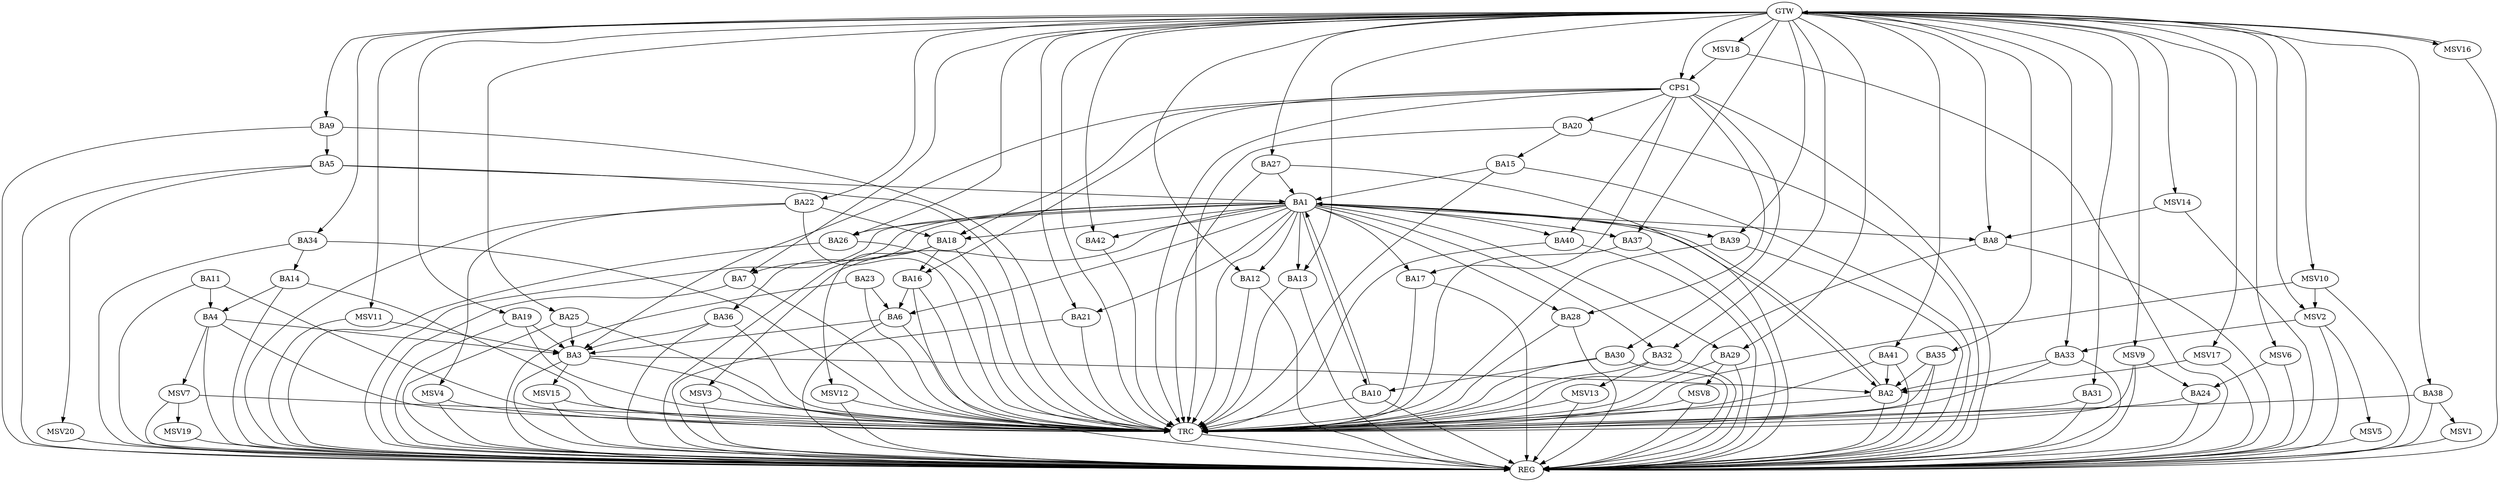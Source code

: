 strict digraph G {
  BA1 [ label="BA1" ];
  BA2 [ label="BA2" ];
  BA3 [ label="BA3" ];
  BA4 [ label="BA4" ];
  BA5 [ label="BA5" ];
  BA6 [ label="BA6" ];
  BA7 [ label="BA7" ];
  BA8 [ label="BA8" ];
  BA9 [ label="BA9" ];
  BA10 [ label="BA10" ];
  BA11 [ label="BA11" ];
  BA12 [ label="BA12" ];
  BA13 [ label="BA13" ];
  BA14 [ label="BA14" ];
  BA15 [ label="BA15" ];
  BA16 [ label="BA16" ];
  BA17 [ label="BA17" ];
  BA18 [ label="BA18" ];
  BA19 [ label="BA19" ];
  BA20 [ label="BA20" ];
  BA21 [ label="BA21" ];
  BA22 [ label="BA22" ];
  BA23 [ label="BA23" ];
  BA24 [ label="BA24" ];
  BA25 [ label="BA25" ];
  BA26 [ label="BA26" ];
  BA27 [ label="BA27" ];
  BA28 [ label="BA28" ];
  BA29 [ label="BA29" ];
  BA30 [ label="BA30" ];
  BA31 [ label="BA31" ];
  BA32 [ label="BA32" ];
  BA33 [ label="BA33" ];
  BA34 [ label="BA34" ];
  BA35 [ label="BA35" ];
  BA36 [ label="BA36" ];
  BA37 [ label="BA37" ];
  BA38 [ label="BA38" ];
  BA39 [ label="BA39" ];
  BA40 [ label="BA40" ];
  BA41 [ label="BA41" ];
  BA42 [ label="BA42" ];
  CPS1 [ label="CPS1" ];
  GTW [ label="GTW" ];
  REG [ label="REG" ];
  TRC [ label="TRC" ];
  MSV1 [ label="MSV1" ];
  MSV2 [ label="MSV2" ];
  MSV3 [ label="MSV3" ];
  MSV4 [ label="MSV4" ];
  MSV5 [ label="MSV5" ];
  MSV6 [ label="MSV6" ];
  MSV7 [ label="MSV7" ];
  MSV8 [ label="MSV8" ];
  MSV9 [ label="MSV9" ];
  MSV10 [ label="MSV10" ];
  MSV11 [ label="MSV11" ];
  MSV12 [ label="MSV12" ];
  MSV13 [ label="MSV13" ];
  MSV14 [ label="MSV14" ];
  MSV15 [ label="MSV15" ];
  MSV16 [ label="MSV16" ];
  MSV17 [ label="MSV17" ];
  MSV18 [ label="MSV18" ];
  MSV19 [ label="MSV19" ];
  MSV20 [ label="MSV20" ];
  BA1 -> BA2;
  BA2 -> BA1;
  BA3 -> BA2;
  BA4 -> BA3;
  BA5 -> BA1;
  BA6 -> BA3;
  BA9 -> BA5;
  BA10 -> BA1;
  BA11 -> BA4;
  BA14 -> BA4;
  BA15 -> BA1;
  BA16 -> BA6;
  BA18 -> BA16;
  BA19 -> BA3;
  BA20 -> BA15;
  BA22 -> BA18;
  BA23 -> BA6;
  BA25 -> BA3;
  BA27 -> BA1;
  BA30 -> BA10;
  BA33 -> BA2;
  BA34 -> BA14;
  BA35 -> BA2;
  BA36 -> BA3;
  BA41 -> BA2;
  CPS1 -> BA16;
  CPS1 -> BA40;
  CPS1 -> BA20;
  CPS1 -> BA30;
  CPS1 -> BA28;
  CPS1 -> BA17;
  CPS1 -> BA18;
  CPS1 -> BA3;
  GTW -> BA7;
  GTW -> BA8;
  GTW -> BA9;
  GTW -> BA12;
  GTW -> BA13;
  GTW -> BA19;
  GTW -> BA21;
  GTW -> BA22;
  GTW -> BA25;
  GTW -> BA26;
  GTW -> BA27;
  GTW -> BA29;
  GTW -> BA31;
  GTW -> BA32;
  GTW -> BA33;
  GTW -> BA34;
  GTW -> BA35;
  GTW -> BA37;
  GTW -> BA38;
  GTW -> BA39;
  GTW -> BA41;
  GTW -> BA42;
  GTW -> CPS1;
  BA1 -> REG;
  BA2 -> REG;
  BA3 -> REG;
  BA4 -> REG;
  BA5 -> REG;
  BA6 -> REG;
  BA7 -> REG;
  BA8 -> REG;
  BA9 -> REG;
  BA10 -> REG;
  BA11 -> REG;
  BA12 -> REG;
  BA13 -> REG;
  BA14 -> REG;
  BA15 -> REG;
  BA16 -> REG;
  BA17 -> REG;
  BA18 -> REG;
  BA19 -> REG;
  BA20 -> REG;
  BA21 -> REG;
  BA22 -> REG;
  BA23 -> REG;
  BA24 -> REG;
  BA25 -> REG;
  BA26 -> REG;
  BA27 -> REG;
  BA28 -> REG;
  BA29 -> REG;
  BA30 -> REG;
  BA31 -> REG;
  BA32 -> REG;
  BA33 -> REG;
  BA34 -> REG;
  BA35 -> REG;
  BA36 -> REG;
  BA37 -> REG;
  BA38 -> REG;
  BA39 -> REG;
  BA40 -> REG;
  BA41 -> REG;
  CPS1 -> REG;
  BA1 -> TRC;
  BA2 -> TRC;
  BA3 -> TRC;
  BA4 -> TRC;
  BA5 -> TRC;
  BA6 -> TRC;
  BA7 -> TRC;
  BA8 -> TRC;
  BA9 -> TRC;
  BA10 -> TRC;
  BA11 -> TRC;
  BA12 -> TRC;
  BA13 -> TRC;
  BA14 -> TRC;
  BA15 -> TRC;
  BA16 -> TRC;
  BA17 -> TRC;
  BA18 -> TRC;
  BA19 -> TRC;
  BA20 -> TRC;
  BA21 -> TRC;
  BA22 -> TRC;
  BA23 -> TRC;
  BA24 -> TRC;
  BA25 -> TRC;
  BA26 -> TRC;
  BA27 -> TRC;
  BA28 -> TRC;
  BA29 -> TRC;
  BA30 -> TRC;
  BA31 -> TRC;
  BA32 -> TRC;
  BA33 -> TRC;
  BA34 -> TRC;
  BA35 -> TRC;
  BA36 -> TRC;
  BA37 -> TRC;
  BA38 -> TRC;
  BA39 -> TRC;
  BA40 -> TRC;
  BA41 -> TRC;
  BA42 -> TRC;
  CPS1 -> TRC;
  GTW -> TRC;
  TRC -> REG;
  BA1 -> BA12;
  BA1 -> BA7;
  BA1 -> BA8;
  BA1 -> BA39;
  BA1 -> BA40;
  BA1 -> BA37;
  BA1 -> BA17;
  BA1 -> BA6;
  BA1 -> BA18;
  BA1 -> BA10;
  BA1 -> BA28;
  BA1 -> BA13;
  BA1 -> BA36;
  BA1 -> BA32;
  BA1 -> BA42;
  BA1 -> BA26;
  BA1 -> BA29;
  BA1 -> BA21;
  BA38 -> MSV1;
  MSV1 -> REG;
  MSV2 -> BA33;
  GTW -> MSV2;
  MSV2 -> REG;
  BA1 -> MSV3;
  MSV3 -> REG;
  MSV3 -> TRC;
  BA22 -> MSV4;
  MSV4 -> REG;
  MSV4 -> TRC;
  MSV2 -> MSV5;
  MSV5 -> REG;
  MSV6 -> BA24;
  GTW -> MSV6;
  MSV6 -> REG;
  BA4 -> MSV7;
  MSV7 -> REG;
  MSV7 -> TRC;
  BA29 -> MSV8;
  MSV8 -> REG;
  MSV8 -> TRC;
  MSV9 -> BA24;
  GTW -> MSV9;
  MSV9 -> REG;
  MSV9 -> TRC;
  MSV10 -> MSV2;
  GTW -> MSV10;
  MSV10 -> REG;
  MSV10 -> TRC;
  MSV11 -> BA3;
  GTW -> MSV11;
  MSV11 -> REG;
  BA18 -> MSV12;
  MSV12 -> REG;
  MSV12 -> TRC;
  BA32 -> MSV13;
  MSV13 -> REG;
  MSV13 -> TRC;
  MSV14 -> BA8;
  GTW -> MSV14;
  MSV14 -> REG;
  BA3 -> MSV15;
  MSV15 -> REG;
  MSV15 -> TRC;
  MSV16 -> GTW;
  GTW -> MSV16;
  MSV16 -> REG;
  MSV17 -> BA2;
  GTW -> MSV17;
  MSV17 -> REG;
  MSV18 -> CPS1;
  GTW -> MSV18;
  MSV18 -> REG;
  MSV7 -> MSV19;
  MSV19 -> REG;
  BA5 -> MSV20;
  MSV20 -> REG;
}
